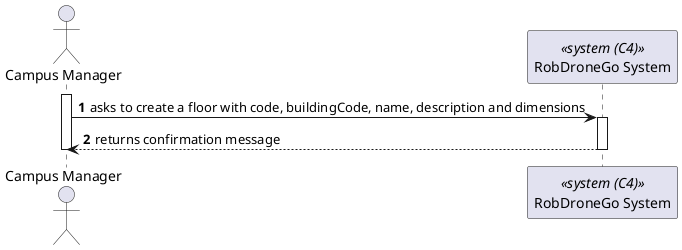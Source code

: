 @startuml process-view
autonumber

actor CM as "Campus Manager"
participant SYS as "RobDroneGo System" <<system (C4)>>

activate CM

CM -> SYS : asks to create a floor with code, buildingCode, name, description and dimensions
activate SYS

CM <-- SYS : returns confirmation message
deactivate SYS

deactivate CM

@enduml
